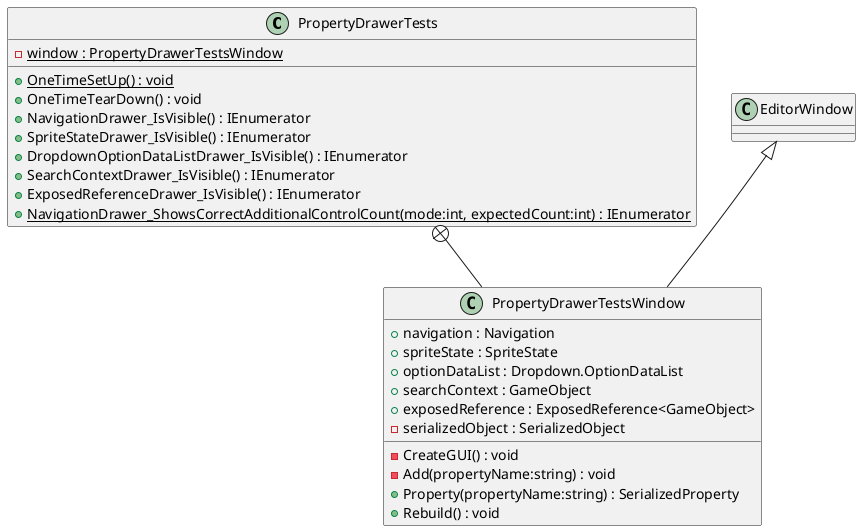 @startuml
class PropertyDrawerTests {
    {static} - window : PropertyDrawerTestsWindow
    + {static} OneTimeSetUp() : void
    + OneTimeTearDown() : void
    + NavigationDrawer_IsVisible() : IEnumerator
    + SpriteStateDrawer_IsVisible() : IEnumerator
    + DropdownOptionDataListDrawer_IsVisible() : IEnumerator
    + SearchContextDrawer_IsVisible() : IEnumerator
    + ExposedReferenceDrawer_IsVisible() : IEnumerator
    + {static} NavigationDrawer_ShowsCorrectAdditionalControlCount(mode:int, expectedCount:int) : IEnumerator
}
class PropertyDrawerTestsWindow {
    + navigation : Navigation
    + spriteState : SpriteState
    + optionDataList : Dropdown.OptionDataList
    + searchContext : GameObject
    + exposedReference : ExposedReference<GameObject>
    - serializedObject : SerializedObject
    - CreateGUI() : void
    - Add(propertyName:string) : void
    + Property(propertyName:string) : SerializedProperty
    + Rebuild() : void
}
PropertyDrawerTests +-- PropertyDrawerTestsWindow
EditorWindow <|-- PropertyDrawerTestsWindow
@enduml
